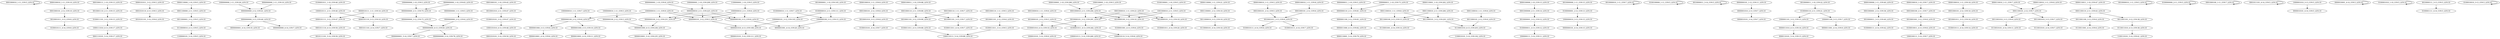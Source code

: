 digraph G {
    "0001000010_1-11_COV:5_LEN:10" -> "0001000010_1-11_COV:5_LEN:10";
    "0001000101_2-12_COV:10_LEN:10" -> "0010001011_3-13_COV:9_LEN:10";
    "0100011101_3-12_COV:15_LEN:10" -> "1000111010_4-13_COV:17_LEN:10";
    "0001010110_4-13_COV:5_LEN:10" -> "0010101101_5-14_COV:6_LEN:10";
    "0011000001_3-12_COV:5_LEN:10" -> "0110000010_4-13_COV:5_LEN:10";
    "1000000000_1-11_COV:26_LEN:10" -> "0000000000_2-12_COV:41_LEN:10";
    "0000110000_1-10_COV:5_LEN:10" -> "0001100000_2-11_COV:5_LEN:10";
    "1000010111_2-11_COV:40_LEN:10" -> "0000101111_3-12_COV:47_LEN:10";
    "1000010111_2-11_COV:40_LEN:10" -> "0000101110_3-13_COV:10_LEN:10";
    "1000000000_1-10_COV:5_LEN:10" -> "0000000000_2-11_COV:70_LEN:10";
    "0001000101_1-10_COV:45_LEN:10" -> "0010001010_2-11_COV:47_LEN:10";
    "0000001000_3-13_COV:10_LEN:10" -> "0000010001_4-14_COV:11_LEN:10";
    "0001000101_2-12_COV:8_LEN:10" -> "0010001010_3-13_COV:8_LEN:10";
    "0000000001_1-10_COV:8_LEN:10" -> "0000000010_2-11_COV:225_LEN:10";
    "0000001010_4-13_COV:108_LEN:10" -> "0000010101_5-14_COV:111_LEN:10";
    "0000101111_3-12_COV:47_LEN:10" -> "0001011110_4-13_COV:50_LEN:10";
    "0010001010_3-13_COV:8_LEN:10" -> "0100010101_4-14_COV:7_LEN:10";
    "0010001101_3-13_COV:7_LEN:10" -> "0100011011_4-14_COV:7_LEN:10";
    "0010000101_3-13_COV:19_LEN:10" -> "0100001011_4-14_COV:20_LEN:10";
    "0010001010_2-11_COV:47_LEN:10" -> "0100010101_3-12_COV:47_LEN:10";
    "0100011011_3-13_COV:5_LEN:10" -> "1000110111_5-14_COV:89_LEN:10";
    "0100000010_2-11_COV:111_LEN:10" -> "1000000100_3-13_COV:15_LEN:10";
    "0100000010_2-11_COV:111_LEN:10" -> "1000000101_3-12_COV:103_LEN:10";
    "0100010101_3-12_COV:47_LEN:10" -> "1000101010_4-13_COV:48_LEN:10";
    "0000000000_1-11_COV:5_LEN:10" -> "0000000000_2-12_COV:6_LEN:10";
    "0001100000_2-11_COV:5_LEN:10" -> "0011000001_3-12_COV:5_LEN:10";
    "0001100001_2-12_COV:19_LEN:10" -> "0011000010_3-13_COV:19_LEN:10";
    "0010001011_3-13_COV:6_LEN:10" -> "0100010111_4-14_COV:6_LEN:10";
    "0000000011_1-10_COV:5_LEN:10" -> "0000000110_2-11_COV:81_LEN:10";
    "0011000100_3-13_COV:13_LEN:10" -> "0110001001_4-14_COV:14_LEN:10";
    "0000100010_1-11_COV:10_LEN:10" -> "0001000101_2-12_COV:10_LEN:10";
    "0010000101_3-12_COV:291_LEN:10" -> "0100001011_4-13_COV:282_LEN:10";
    "0010000101_3-12_COV:291_LEN:10" -> "0100001010_4-13_COV:10_LEN:10";
    "0000000100_2-12_COV:8_LEN:10" -> "0000001000_3-13_COV:8_LEN:10";
    "0001100010_1-11_COV:8_LEN:10" -> "0011000100_3-13_COV:13_LEN:10";
    "0001100010_1-11_COV:8_LEN:10" -> "0011000101_3-12_COV:201_LEN:10";
    "0100000011_4-13_COV:12_LEN:10" -> "1000000111_5-14_COV:11_LEN:10";
    "0010001101_3-12_COV:90_LEN:10" -> "0100011011_4-13_COV:89_LEN:10";
    "0000000000_3-13_COV:40_LEN:10" -> "0000000001_4-14_COV:35_LEN:10";
    "0000000000_3-13_COV:40_LEN:10" -> "0000000000_4-14_COV:7_LEN:10";
    "0010000000_1-11_COV:15_LEN:10" -> "0100000001_2-12_COV:13_LEN:10";
    "0010000010_1-11_COV:7_LEN:10" -> "0010000010_1-11_COV:7_LEN:10";
    "0100100000_1-11_COV:5_LEN:10" -> "0100100000_1-11_COV:5_LEN:10";
    "0000001100_3-12_COV:81_LEN:10" -> "0000011000_4-13_COV:82_LEN:10";
    "0010001011_3-13_COV:6_LEN:10" -> "0100010111_4-14_COV:7_LEN:10";
    "0000100010_1-11_COV:5_LEN:10" -> "0001000101_2-12_COV:5_LEN:10";
    "0010000101_2-12_COV:5_LEN:10" -> "0100001011_4-13_COV:282_LEN:10";
    "0010000101_2-12_COV:5_LEN:10" -> "0100001010_4-13_COV:10_LEN:10";
    "0100001011_1-10_COV:40_LEN:10" -> "1000010111_2-11_COV:40_LEN:10";
    "0000000100_2-12_COV:8_LEN:10" -> "0000001000_3-13_COV:10_LEN:10";
    "0010000011_3-14_COV:5_LEN:10" -> "0010000011_3-14_COV:5_LEN:10";
    "0000100000_1-10_COV:13_LEN:10" -> "0001000000_2-11_COV:14_LEN:10";
    "0000000100_3-13_COV:8_LEN:10" -> "0000001001_4-14_COV:20_LEN:10";
    "0000000000_2-11_COV:70_LEN:10" -> "0000000000_3-12_COV:75_LEN:10";
    "0001000010_1-11_COV:6_LEN:10" -> "0010000101_2-12_COV:5_LEN:10";
    "0000000101_1-12_COV:11_LEN:10" -> "0000001010_2-13_COV:7_LEN:10";
    "0011000010_3-13_COV:19_LEN:10" -> "0110000101_4-14_COV:18_LEN:10";
    "1000111010_4-13_COV:17_LEN:10" -> "0001110101_5-14_COV:17_LEN:10";
    "1000001101_3-12_COV:15_LEN:10" -> "0000011010_4-13_COV:16_LEN:10";
    "0001100010_1-11_COV:6_LEN:10" -> "0011000101_2-12_COV:6_LEN:10";
    "0100000001_2-12_COV:13_LEN:10" -> "1000000010_3-13_COV:15_LEN:10";
    "0000100000_1-11_COV:40_LEN:10" -> "0001000001_2-12_COV:36_LEN:10";
    "0000000100_3-12_COV:231_LEN:10" -> "0000001000_4-13_COV:238_LEN:10";
    "0001000100_2-11_COV:7_LEN:10" -> "0010001001_3-12_COV:8_LEN:10";
    "0010001011_3-13_COV:16_LEN:10" -> "0100010111_4-14_COV:14_LEN:10";
    "0011001010_3-13_COV:9_LEN:10" -> "0110010101_4-14_COV:11_LEN:10";
    "0000110011_1-10_COV:47_LEN:10" -> "0001100110_2-11_COV:43_LEN:10";
    "0000000000_1-11_COV:10_LEN:10" -> "0000000000_2-12_COV:41_LEN:10";
    "0000110001_1-10_COV:202_LEN:10" -> "0001100010_2-11_COV:206_LEN:10";
    "0010000010_1-11_COV:5_LEN:10" -> "0010000010_1-11_COV:5_LEN:10";
    "1000000010_1-11_COV:9_LEN:10" -> "0000000100_2-12_COV:8_LEN:10";
    "0010001011_3-13_COV:9_LEN:10" -> "0100010111_4-14_COV:9_LEN:10";
    "0010001101_2-12_COV:6_LEN:10" -> "0100011011_3-13_COV:5_LEN:10";
    "0010001110_2-11_COV:15_LEN:10" -> "0100011101_3-12_COV:15_LEN:10";
    "1000000001_1-10_COV:209_LEN:10" -> "0000000010_2-11_COV:225_LEN:10";
    "0100000010_1-11_COV:7_LEN:10" -> "1000000100_3-13_COV:15_LEN:10";
    "0100000010_1-11_COV:7_LEN:10" -> "1000000101_3-12_COV:103_LEN:10";
    "0000000000_1-10_COV:63_LEN:10" -> "0000000000_2-11_COV:70_LEN:10";
    "0000110000_1-11_COV:21_LEN:10" -> "0001100001_2-12_COV:19_LEN:10";
    "0100011011_4-13_COV:89_LEN:10" -> "1000110111_5-14_COV:89_LEN:10";
    "0011000101_3-12_COV:201_LEN:10" -> "0110001010_4-13_COV:203_LEN:10";
    "0100000110_2-11_COV:21_LEN:10" -> "1000001101_3-12_COV:15_LEN:10";
    "0100000110_2-11_COV:21_LEN:10" -> "1000001100_3-13_COV:7_LEN:10";
    "0000001000_3-13_COV:8_LEN:10" -> "0000010001_4-14_COV:6_LEN:10";
    "0001100110_2-11_COV:43_LEN:10" -> "0011001100_3-13_COV:6_LEN:10";
    "0001100110_2-11_COV:43_LEN:10" -> "0011001101_3-12_COV:38_LEN:10";
    "0000000010_2-11_COV:225_LEN:10" -> "0000000100_3-13_COV:8_LEN:10";
    "0000000010_2-11_COV:225_LEN:10" -> "0000000100_3-12_COV:231_LEN:10";
    "0000000010_2-11_COV:225_LEN:10" -> "0000000101_3-12_COV:5_LEN:10";
    "0100000000_2-11_COV:5_LEN:10" -> "0100000000_2-11_COV:5_LEN:10";
    "0000000000_3-12_COV:75_LEN:10" -> "0000000000_4-13_COV:83_LEN:10";
    "0001011110_4-13_COV:50_LEN:10" -> "0010111101_5-14_COV:50_LEN:10";
    "1001000010_2-11_COV:5_LEN:10" -> "0010000101_3-13_COV:19_LEN:10";
    "1001000010_2-11_COV:5_LEN:10" -> "0010000101_3-12_COV:291_LEN:10";
    "1001000010_2-11_COV:5_LEN:10" -> "0010000100_3-12_COV:10_LEN:10";
    "0000000000_2-12_COV:41_LEN:10" -> "0000000000_3-13_COV:40_LEN:10";
    "0100001011_4-13_COV:282_LEN:10" -> "1000010110_5-14_COV:8_LEN:10";
    "0100001011_4-13_COV:282_LEN:10" -> "1000010111_5-14_COV:269_LEN:10";
    "0100100001_1-10_COV:5_LEN:10" -> "1001000010_2-11_COV:5_LEN:10";
    "0000100010_1-10_COV:7_LEN:10" -> "0001000100_2-11_COV:7_LEN:10";
    "0010001001_3-12_COV:8_LEN:10" -> "0100010011_4-13_COV:8_LEN:10";
    "0110011010_4-13_COV:38_LEN:10" -> "1100110101_5-14_COV:41_LEN:10";
    "0000101011_3-12_COV:5_LEN:10" -> "0001010110_4-13_COV:5_LEN:10";
    "0000100010_1-11_COV:18_LEN:10" -> "0001000101_2-12_COV:16_LEN:10";
    "0001000100_1-11_COV:7_LEN:10" -> "0001000100_1-11_COV:7_LEN:10";
    "0110000010_4-13_COV:5_LEN:10" -> "1100000101_5-14_COV:5_LEN:10";
    "0001000010_1-11_COV:23_LEN:10" -> "0010000101_3-13_COV:19_LEN:10";
    "0001000010_1-11_COV:23_LEN:10" -> "0010000101_3-12_COV:291_LEN:10";
    "0001000010_1-11_COV:23_LEN:10" -> "0010000100_3-12_COV:10_LEN:10";
    "0000011000_4-13_COV:82_LEN:10" -> "0000110001_5-14_COV:79_LEN:10";
    "0001011101_4-14_COV:5_LEN:10" -> "0001011101_4-14_COV:5_LEN:10";
    "1000001010_3-13_COV:5_LEN:10" -> "0000010101_4-14_COV:5_LEN:10";
    "1000000100_3-13_COV:15_LEN:10" -> "0000001001_4-14_COV:20_LEN:10";
    "1000000010_3-13_COV:15_LEN:10" -> "0000000101_4-14_COV:15_LEN:10";
    "1000000010_1-11_COV:7_LEN:10" -> "0000000100_2-12_COV:8_LEN:10";
    "1000001100_3-13_COV:7_LEN:10" -> "0000011001_4-14_COV:9_LEN:10";
    "0001000101_2-12_COV:5_LEN:10" -> "0010001011_3-13_COV:6_LEN:10";
    "0000010111_1-11_COV:16_LEN:10" -> "0000101111_3-12_COV:47_LEN:10";
    "0000010111_1-11_COV:16_LEN:10" -> "0000101110_3-13_COV:10_LEN:10";
    "0001000101_2-12_COV:16_LEN:10" -> "0010001011_3-13_COV:16_LEN:10";
    "0001000110_1-11_COV:7_LEN:10" -> "0010001101_3-13_COV:7_LEN:10";
    "0001000110_1-11_COV:7_LEN:10" -> "0010001101_3-12_COV:90_LEN:10";
    "0001000101_2-12_COV:6_LEN:10" -> "0010001011_3-13_COV:6_LEN:10";
    "0001000111_1-10_COV:13_LEN:10" -> "0010001110_2-11_COV:15_LEN:10";
    "0000000000_4-13_COV:83_LEN:10" -> "0000000001_5-14_COV:7_LEN:10";
    "0000000000_4-13_COV:83_LEN:10" -> "0000000000_5-14_COV:76_LEN:10";
    "0100010011_4-13_COV:8_LEN:10" -> "1000100111_5-14_COV:7_LEN:10";
    "1000000010_1-11_COV:5_LEN:10" -> "0000000100_2-12_COV:5_LEN:10";
    "0000000100_2-12_COV:5_LEN:10" -> "0000001000_4-13_COV:238_LEN:10";
    "0001000110_1-11_COV:5_LEN:10" -> "0010001101_2-12_COV:6_LEN:10";
    "0000011010_4-13_COV:16_LEN:10" -> "0000110101_5-14_COV:15_LEN:10";
    "0011001100_3-13_COV:6_LEN:10" -> "0110011001_4-14_COV:6_LEN:10";
    "0010000001_1-10_COV:105_LEN:10" -> "0100000010_2-11_COV:111_LEN:10";
    "0001100101_2-12_COV:7_LEN:10" -> "0011001010_3-13_COV:9_LEN:10";
    "0001100010_2-11_COV:206_LEN:10" -> "0011000100_3-13_COV:13_LEN:10";
    "0001100010_2-11_COV:206_LEN:10" -> "0011000101_3-12_COV:201_LEN:10";
    "1000000101_3-12_COV:103_LEN:10" -> "0000001010_4-13_COV:108_LEN:10";
    "1000000010_2-11_COV:6_LEN:10" -> "0000000100_3-13_COV:8_LEN:10";
    "1000000010_2-11_COV:6_LEN:10" -> "0000000100_3-12_COV:231_LEN:10";
    "1000000010_2-11_COV:6_LEN:10" -> "0000000101_3-12_COV:5_LEN:10";
    "0000101110_3-13_COV:10_LEN:10" -> "0001011101_4-14_COV:7_LEN:10";
    "0000100010_1-11_COV:9_LEN:10" -> "0001000101_2-12_COV:8_LEN:10";
    "1000000010_1-11_COV:9_LEN:10" -> "0000000100_3-13_COV:8_LEN:10";
    "1000000010_1-11_COV:9_LEN:10" -> "0000000100_3-12_COV:231_LEN:10";
    "1000000010_1-11_COV:9_LEN:10" -> "0000000101_3-12_COV:5_LEN:10";
    "0000000110_2-11_COV:81_LEN:10" -> "0000001100_3-12_COV:81_LEN:10";
    "0011001010_3-13_COV:7_LEN:10" -> "0110010101_4-14_COV:7_LEN:10";
    "0000010001_4-14_COV:5_LEN:10" -> "0000010001_4-14_COV:5_LEN:10";
    "0100001010_1-10_COV:5_LEN:10" -> "0100001010_1-10_COV:5_LEN:10";
    "0010000100_3-12_COV:10_LEN:10" -> "0100001001_4-13_COV:6_LEN:10";
    "1000000011_1-10_COV:73_LEN:10" -> "0000000110_2-11_COV:81_LEN:10";
    "1000100001_1-10_COV:5_LEN:10" -> "0001000010_2-11_COV:294_LEN:10";
    "0010000011_1-10_COV:22_LEN:10" -> "0100000110_2-11_COV:21_LEN:10";
    "0001100101_2-12_COV:7_LEN:10" -> "0011001010_3-13_COV:7_LEN:10";
    "0010000111_3-13_COV:5_LEN:10" -> "0100001111_4-14_COV:5_LEN:10";
    "0000110010_1-11_COV:7_LEN:10" -> "0001100101_2-12_COV:7_LEN:10";
    "0000001010_2-13_COV:7_LEN:10" -> "0000010101_3-14_COV:7_LEN:10";
    "0000000101_3-12_COV:5_LEN:10" -> "0000001010_4-13_COV:108_LEN:10";
    "0001000001_2-12_COV:36_LEN:10" -> "0010000011_3-13_COV:40_LEN:10";
    "0011001101_3-12_COV:38_LEN:10" -> "0110011010_4-13_COV:38_LEN:10";
    "0010000011_3-13_COV:40_LEN:10" -> "0100000111_4-14_COV:42_LEN:10";
    "0000110010_1-11_COV:9_LEN:10" -> "0001100101_2-12_COV:7_LEN:10";
    "0001000000_2-11_COV:14_LEN:10" -> "0010000001_3-12_COV:12_LEN:10";
    "0000001000_4-13_COV:238_LEN:10" -> "0000010001_5-14_COV:235_LEN:10";
    "0100001010_4-13_COV:10_LEN:10" -> "1000010101_5-14_COV:9_LEN:10";
    "0000100010_1-11_COV:8_LEN:10" -> "0001000101_2-12_COV:6_LEN:10";
    "0000100001_1-10_COV:290_LEN:10" -> "0001000010_2-11_COV:294_LEN:10";
    "0000100011_1-10_COV:88_LEN:10" -> "0001000110_2-11_COV:89_LEN:10";
    "0000000000_2-12_COV:6_LEN:10" -> "0000000000_4-13_COV:83_LEN:10";
    "1100000001_1-10_COV:5_LEN:10" -> "1000000010_2-11_COV:6_LEN:10";
    "0001000110_2-11_COV:89_LEN:10" -> "0010001101_3-13_COV:7_LEN:10";
    "0001000110_2-11_COV:89_LEN:10" -> "0010001101_3-12_COV:90_LEN:10";
    "0001000010_2-11_COV:294_LEN:10" -> "0010000101_3-13_COV:19_LEN:10";
    "0001000010_2-11_COV:294_LEN:10" -> "0010000101_3-12_COV:291_LEN:10";
    "0001000010_2-11_COV:294_LEN:10" -> "0010000100_3-12_COV:10_LEN:10";
    "0100010010_3-13_COV:5_LEN:10" -> "0100010010_3-13_COV:5_LEN:10";
    "0011000101_2-12_COV:6_LEN:10" -> "0110001010_4-13_COV:203_LEN:10";
    "1000101010_4-13_COV:48_LEN:10" -> "0001010101_5-14_COV:50_LEN:10";
    "0010000001_3-12_COV:12_LEN:10" -> "0100000011_4-13_COV:12_LEN:10";
    "0110001010_4-13_COV:203_LEN:10" -> "1100010101_5-14_COV:192_LEN:10";
}

